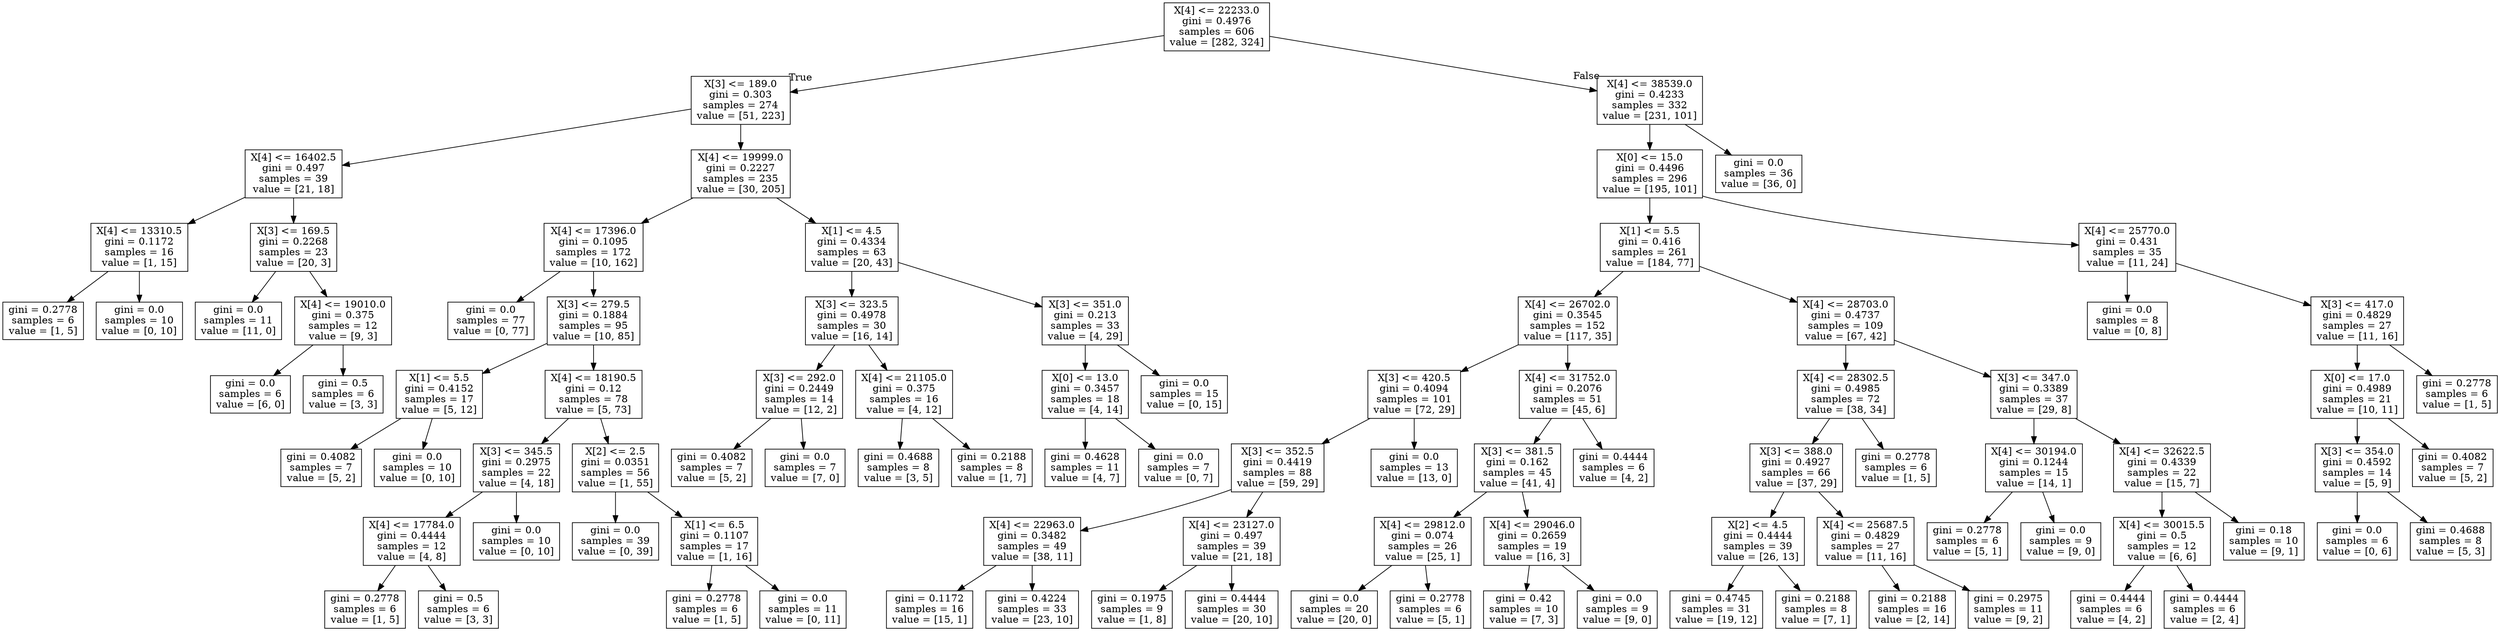 digraph Tree {
node [shape=box] ;
0 [label="X[4] <= 22233.0\ngini = 0.4976\nsamples = 606\nvalue = [282, 324]"] ;
1 [label="X[3] <= 189.0\ngini = 0.303\nsamples = 274\nvalue = [51, 223]"] ;
0 -> 1 [labeldistance=2.5, labelangle=45, headlabel="True"] ;
2 [label="X[4] <= 16402.5\ngini = 0.497\nsamples = 39\nvalue = [21, 18]"] ;
1 -> 2 ;
3 [label="X[4] <= 13310.5\ngini = 0.1172\nsamples = 16\nvalue = [1, 15]"] ;
2 -> 3 ;
4 [label="gini = 0.2778\nsamples = 6\nvalue = [1, 5]"] ;
3 -> 4 ;
5 [label="gini = 0.0\nsamples = 10\nvalue = [0, 10]"] ;
3 -> 5 ;
6 [label="X[3] <= 169.5\ngini = 0.2268\nsamples = 23\nvalue = [20, 3]"] ;
2 -> 6 ;
7 [label="gini = 0.0\nsamples = 11\nvalue = [11, 0]"] ;
6 -> 7 ;
8 [label="X[4] <= 19010.0\ngini = 0.375\nsamples = 12\nvalue = [9, 3]"] ;
6 -> 8 ;
9 [label="gini = 0.0\nsamples = 6\nvalue = [6, 0]"] ;
8 -> 9 ;
10 [label="gini = 0.5\nsamples = 6\nvalue = [3, 3]"] ;
8 -> 10 ;
11 [label="X[4] <= 19999.0\ngini = 0.2227\nsamples = 235\nvalue = [30, 205]"] ;
1 -> 11 ;
12 [label="X[4] <= 17396.0\ngini = 0.1095\nsamples = 172\nvalue = [10, 162]"] ;
11 -> 12 ;
13 [label="gini = 0.0\nsamples = 77\nvalue = [0, 77]"] ;
12 -> 13 ;
14 [label="X[3] <= 279.5\ngini = 0.1884\nsamples = 95\nvalue = [10, 85]"] ;
12 -> 14 ;
15 [label="X[1] <= 5.5\ngini = 0.4152\nsamples = 17\nvalue = [5, 12]"] ;
14 -> 15 ;
16 [label="gini = 0.4082\nsamples = 7\nvalue = [5, 2]"] ;
15 -> 16 ;
17 [label="gini = 0.0\nsamples = 10\nvalue = [0, 10]"] ;
15 -> 17 ;
18 [label="X[4] <= 18190.5\ngini = 0.12\nsamples = 78\nvalue = [5, 73]"] ;
14 -> 18 ;
19 [label="X[3] <= 345.5\ngini = 0.2975\nsamples = 22\nvalue = [4, 18]"] ;
18 -> 19 ;
20 [label="X[4] <= 17784.0\ngini = 0.4444\nsamples = 12\nvalue = [4, 8]"] ;
19 -> 20 ;
21 [label="gini = 0.2778\nsamples = 6\nvalue = [1, 5]"] ;
20 -> 21 ;
22 [label="gini = 0.5\nsamples = 6\nvalue = [3, 3]"] ;
20 -> 22 ;
23 [label="gini = 0.0\nsamples = 10\nvalue = [0, 10]"] ;
19 -> 23 ;
24 [label="X[2] <= 2.5\ngini = 0.0351\nsamples = 56\nvalue = [1, 55]"] ;
18 -> 24 ;
25 [label="gini = 0.0\nsamples = 39\nvalue = [0, 39]"] ;
24 -> 25 ;
26 [label="X[1] <= 6.5\ngini = 0.1107\nsamples = 17\nvalue = [1, 16]"] ;
24 -> 26 ;
27 [label="gini = 0.2778\nsamples = 6\nvalue = [1, 5]"] ;
26 -> 27 ;
28 [label="gini = 0.0\nsamples = 11\nvalue = [0, 11]"] ;
26 -> 28 ;
29 [label="X[1] <= 4.5\ngini = 0.4334\nsamples = 63\nvalue = [20, 43]"] ;
11 -> 29 ;
30 [label="X[3] <= 323.5\ngini = 0.4978\nsamples = 30\nvalue = [16, 14]"] ;
29 -> 30 ;
31 [label="X[3] <= 292.0\ngini = 0.2449\nsamples = 14\nvalue = [12, 2]"] ;
30 -> 31 ;
32 [label="gini = 0.4082\nsamples = 7\nvalue = [5, 2]"] ;
31 -> 32 ;
33 [label="gini = 0.0\nsamples = 7\nvalue = [7, 0]"] ;
31 -> 33 ;
34 [label="X[4] <= 21105.0\ngini = 0.375\nsamples = 16\nvalue = [4, 12]"] ;
30 -> 34 ;
35 [label="gini = 0.4688\nsamples = 8\nvalue = [3, 5]"] ;
34 -> 35 ;
36 [label="gini = 0.2188\nsamples = 8\nvalue = [1, 7]"] ;
34 -> 36 ;
37 [label="X[3] <= 351.0\ngini = 0.213\nsamples = 33\nvalue = [4, 29]"] ;
29 -> 37 ;
38 [label="X[0] <= 13.0\ngini = 0.3457\nsamples = 18\nvalue = [4, 14]"] ;
37 -> 38 ;
39 [label="gini = 0.4628\nsamples = 11\nvalue = [4, 7]"] ;
38 -> 39 ;
40 [label="gini = 0.0\nsamples = 7\nvalue = [0, 7]"] ;
38 -> 40 ;
41 [label="gini = 0.0\nsamples = 15\nvalue = [0, 15]"] ;
37 -> 41 ;
42 [label="X[4] <= 38539.0\ngini = 0.4233\nsamples = 332\nvalue = [231, 101]"] ;
0 -> 42 [labeldistance=2.5, labelangle=-45, headlabel="False"] ;
43 [label="X[0] <= 15.0\ngini = 0.4496\nsamples = 296\nvalue = [195, 101]"] ;
42 -> 43 ;
44 [label="X[1] <= 5.5\ngini = 0.416\nsamples = 261\nvalue = [184, 77]"] ;
43 -> 44 ;
45 [label="X[4] <= 26702.0\ngini = 0.3545\nsamples = 152\nvalue = [117, 35]"] ;
44 -> 45 ;
46 [label="X[3] <= 420.5\ngini = 0.4094\nsamples = 101\nvalue = [72, 29]"] ;
45 -> 46 ;
47 [label="X[3] <= 352.5\ngini = 0.4419\nsamples = 88\nvalue = [59, 29]"] ;
46 -> 47 ;
48 [label="X[4] <= 22963.0\ngini = 0.3482\nsamples = 49\nvalue = [38, 11]"] ;
47 -> 48 ;
49 [label="gini = 0.1172\nsamples = 16\nvalue = [15, 1]"] ;
48 -> 49 ;
50 [label="gini = 0.4224\nsamples = 33\nvalue = [23, 10]"] ;
48 -> 50 ;
51 [label="X[4] <= 23127.0\ngini = 0.497\nsamples = 39\nvalue = [21, 18]"] ;
47 -> 51 ;
52 [label="gini = 0.1975\nsamples = 9\nvalue = [1, 8]"] ;
51 -> 52 ;
53 [label="gini = 0.4444\nsamples = 30\nvalue = [20, 10]"] ;
51 -> 53 ;
54 [label="gini = 0.0\nsamples = 13\nvalue = [13, 0]"] ;
46 -> 54 ;
55 [label="X[4] <= 31752.0\ngini = 0.2076\nsamples = 51\nvalue = [45, 6]"] ;
45 -> 55 ;
56 [label="X[3] <= 381.5\ngini = 0.162\nsamples = 45\nvalue = [41, 4]"] ;
55 -> 56 ;
57 [label="X[4] <= 29812.0\ngini = 0.074\nsamples = 26\nvalue = [25, 1]"] ;
56 -> 57 ;
58 [label="gini = 0.0\nsamples = 20\nvalue = [20, 0]"] ;
57 -> 58 ;
59 [label="gini = 0.2778\nsamples = 6\nvalue = [5, 1]"] ;
57 -> 59 ;
60 [label="X[4] <= 29046.0\ngini = 0.2659\nsamples = 19\nvalue = [16, 3]"] ;
56 -> 60 ;
61 [label="gini = 0.42\nsamples = 10\nvalue = [7, 3]"] ;
60 -> 61 ;
62 [label="gini = 0.0\nsamples = 9\nvalue = [9, 0]"] ;
60 -> 62 ;
63 [label="gini = 0.4444\nsamples = 6\nvalue = [4, 2]"] ;
55 -> 63 ;
64 [label="X[4] <= 28703.0\ngini = 0.4737\nsamples = 109\nvalue = [67, 42]"] ;
44 -> 64 ;
65 [label="X[4] <= 28302.5\ngini = 0.4985\nsamples = 72\nvalue = [38, 34]"] ;
64 -> 65 ;
66 [label="X[3] <= 388.0\ngini = 0.4927\nsamples = 66\nvalue = [37, 29]"] ;
65 -> 66 ;
67 [label="X[2] <= 4.5\ngini = 0.4444\nsamples = 39\nvalue = [26, 13]"] ;
66 -> 67 ;
68 [label="gini = 0.4745\nsamples = 31\nvalue = [19, 12]"] ;
67 -> 68 ;
69 [label="gini = 0.2188\nsamples = 8\nvalue = [7, 1]"] ;
67 -> 69 ;
70 [label="X[4] <= 25687.5\ngini = 0.4829\nsamples = 27\nvalue = [11, 16]"] ;
66 -> 70 ;
71 [label="gini = 0.2188\nsamples = 16\nvalue = [2, 14]"] ;
70 -> 71 ;
72 [label="gini = 0.2975\nsamples = 11\nvalue = [9, 2]"] ;
70 -> 72 ;
73 [label="gini = 0.2778\nsamples = 6\nvalue = [1, 5]"] ;
65 -> 73 ;
74 [label="X[3] <= 347.0\ngini = 0.3389\nsamples = 37\nvalue = [29, 8]"] ;
64 -> 74 ;
75 [label="X[4] <= 30194.0\ngini = 0.1244\nsamples = 15\nvalue = [14, 1]"] ;
74 -> 75 ;
76 [label="gini = 0.2778\nsamples = 6\nvalue = [5, 1]"] ;
75 -> 76 ;
77 [label="gini = 0.0\nsamples = 9\nvalue = [9, 0]"] ;
75 -> 77 ;
78 [label="X[4] <= 32622.5\ngini = 0.4339\nsamples = 22\nvalue = [15, 7]"] ;
74 -> 78 ;
79 [label="X[4] <= 30015.5\ngini = 0.5\nsamples = 12\nvalue = [6, 6]"] ;
78 -> 79 ;
80 [label="gini = 0.4444\nsamples = 6\nvalue = [4, 2]"] ;
79 -> 80 ;
81 [label="gini = 0.4444\nsamples = 6\nvalue = [2, 4]"] ;
79 -> 81 ;
82 [label="gini = 0.18\nsamples = 10\nvalue = [9, 1]"] ;
78 -> 82 ;
83 [label="X[4] <= 25770.0\ngini = 0.431\nsamples = 35\nvalue = [11, 24]"] ;
43 -> 83 ;
84 [label="gini = 0.0\nsamples = 8\nvalue = [0, 8]"] ;
83 -> 84 ;
85 [label="X[3] <= 417.0\ngini = 0.4829\nsamples = 27\nvalue = [11, 16]"] ;
83 -> 85 ;
86 [label="X[0] <= 17.0\ngini = 0.4989\nsamples = 21\nvalue = [10, 11]"] ;
85 -> 86 ;
87 [label="X[3] <= 354.0\ngini = 0.4592\nsamples = 14\nvalue = [5, 9]"] ;
86 -> 87 ;
88 [label="gini = 0.0\nsamples = 6\nvalue = [0, 6]"] ;
87 -> 88 ;
89 [label="gini = 0.4688\nsamples = 8\nvalue = [5, 3]"] ;
87 -> 89 ;
90 [label="gini = 0.4082\nsamples = 7\nvalue = [5, 2]"] ;
86 -> 90 ;
91 [label="gini = 0.2778\nsamples = 6\nvalue = [1, 5]"] ;
85 -> 91 ;
92 [label="gini = 0.0\nsamples = 36\nvalue = [36, 0]"] ;
42 -> 92 ;
}